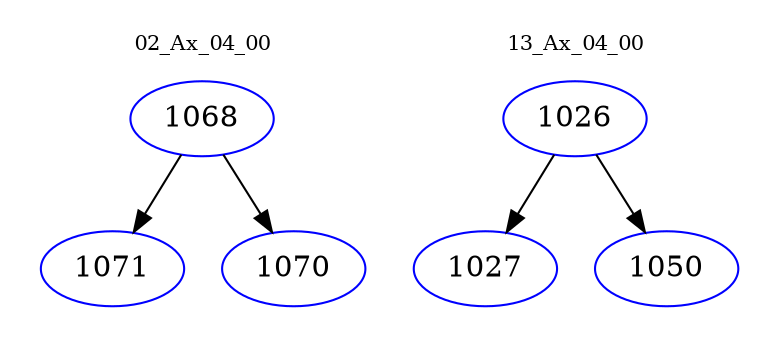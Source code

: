 digraph{
subgraph cluster_0 {
color = white
label = "02_Ax_04_00";
fontsize=10;
T0_1068 [label="1068", color="blue"]
T0_1068 -> T0_1071 [color="black"]
T0_1071 [label="1071", color="blue"]
T0_1068 -> T0_1070 [color="black"]
T0_1070 [label="1070", color="blue"]
}
subgraph cluster_1 {
color = white
label = "13_Ax_04_00";
fontsize=10;
T1_1026 [label="1026", color="blue"]
T1_1026 -> T1_1027 [color="black"]
T1_1027 [label="1027", color="blue"]
T1_1026 -> T1_1050 [color="black"]
T1_1050 [label="1050", color="blue"]
}
}
